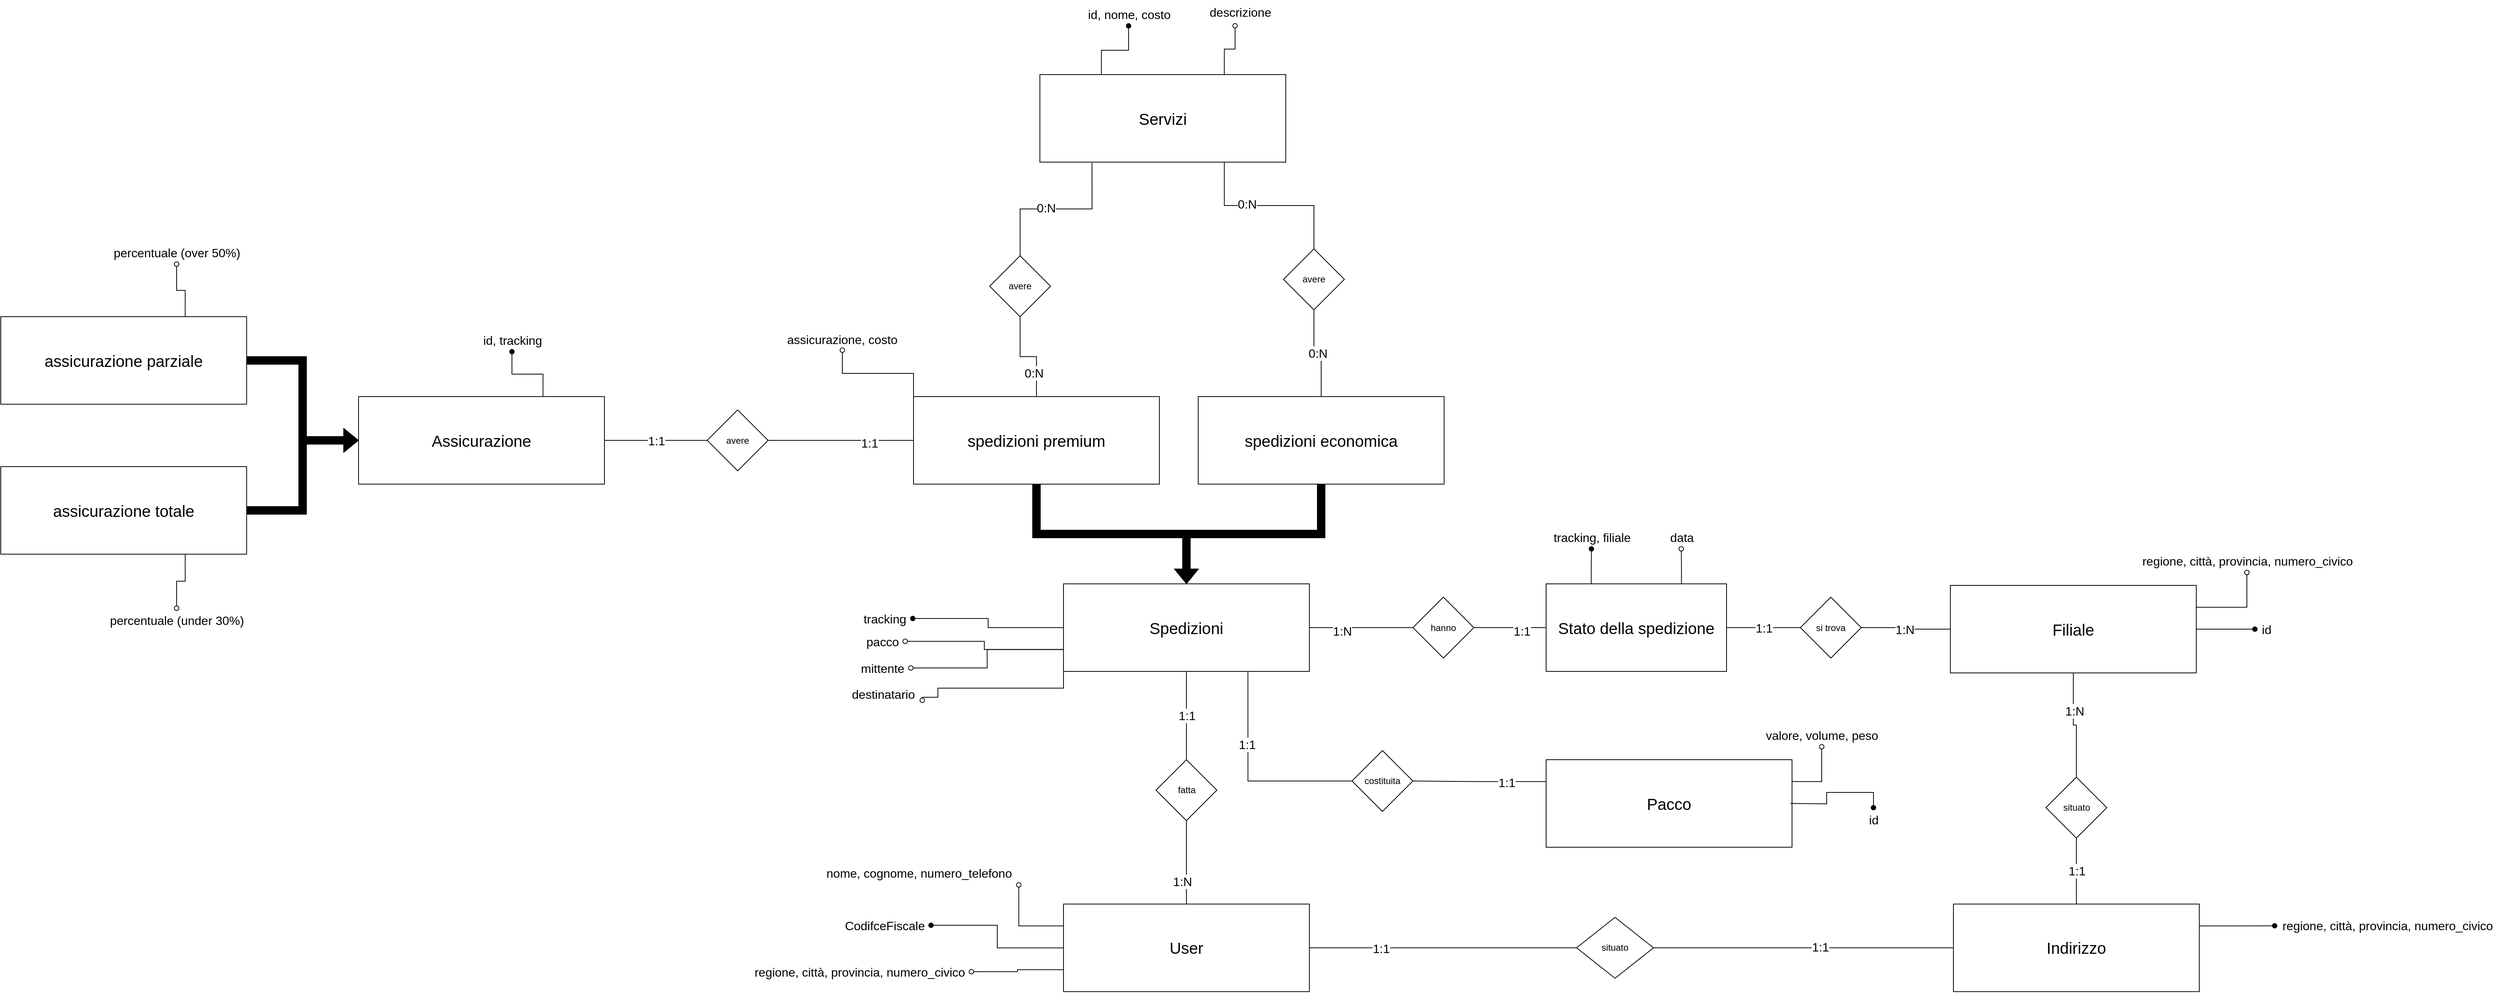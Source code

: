 <mxfile version="21.3.5" type="github">
  <diagram id="qCwLOHGnyr0OUw6N842j" name="Page-1">
    <mxGraphModel dx="4412" dy="1944" grid="0" gridSize="10" guides="1" tooltips="1" connect="1" arrows="1" fold="1" page="0" pageScale="1" pageWidth="827" pageHeight="1169" math="0" shadow="0">
      <root>
        <mxCell id="0" />
        <mxCell id="1" parent="0" />
        <mxCell id="OSBupg09hYk3lAK9ZTMU-7" value="1:1" style="edgeStyle=orthogonalEdgeStyle;rounded=0;orthogonalLoop=1;jettySize=auto;html=1;exitX=0.5;exitY=1;exitDx=0;exitDy=0;entryX=0.5;entryY=0;entryDx=0;entryDy=0;fontSize=16;endArrow=none;endFill=0;" parent="1" source="TD3n4oKh4dUSbVoa6w9F-2" target="OSBupg09hYk3lAK9ZTMU-6" edge="1">
          <mxGeometry relative="1" as="geometry" />
        </mxCell>
        <mxCell id="OSBupg09hYk3lAK9ZTMU-23" style="edgeStyle=orthogonalEdgeStyle;rounded=0;orthogonalLoop=1;jettySize=auto;html=1;exitX=1;exitY=0.5;exitDx=0;exitDy=0;fontSize=16;endArrow=none;endFill=0;" parent="1" source="TD3n4oKh4dUSbVoa6w9F-2" target="OSBupg09hYk3lAK9ZTMU-22" edge="1">
          <mxGeometry relative="1" as="geometry" />
        </mxCell>
        <mxCell id="OSBupg09hYk3lAK9ZTMU-25" value="&lt;font style=&quot;font-size: 16px;&quot;&gt;1:N&lt;/font&gt;" style="edgeLabel;html=1;align=center;verticalAlign=middle;resizable=0;points=[];" parent="OSBupg09hYk3lAK9ZTMU-23" vertex="1" connectable="0">
          <mxGeometry x="-0.366" y="-4" relative="1" as="geometry">
            <mxPoint as="offset" />
          </mxGeometry>
        </mxCell>
        <mxCell id="OSBupg09hYk3lAK9ZTMU-29" style="edgeStyle=orthogonalEdgeStyle;rounded=0;orthogonalLoop=1;jettySize=auto;html=1;exitX=0.75;exitY=1;exitDx=0;exitDy=0;entryX=0;entryY=0.5;entryDx=0;entryDy=0;fontSize=16;endArrow=none;endFill=0;" parent="1" source="TD3n4oKh4dUSbVoa6w9F-2" target="OSBupg09hYk3lAK9ZTMU-28" edge="1">
          <mxGeometry relative="1" as="geometry" />
        </mxCell>
        <mxCell id="OSBupg09hYk3lAK9ZTMU-38" value="&lt;font style=&quot;font-size: 16px;&quot;&gt;1:1&lt;/font&gt;" style="edgeLabel;html=1;align=center;verticalAlign=middle;resizable=0;points=[];" parent="OSBupg09hYk3lAK9ZTMU-29" vertex="1" connectable="0">
          <mxGeometry x="-0.327" y="-2" relative="1" as="geometry">
            <mxPoint y="1" as="offset" />
          </mxGeometry>
        </mxCell>
        <mxCell id="LqmU1SjSlehweQkM0DRH-30" style="edgeStyle=orthogonalEdgeStyle;rounded=0;orthogonalLoop=1;jettySize=auto;html=1;exitX=0;exitY=0.5;exitDx=0;exitDy=0;endArrow=oval;endFill=1;" edge="1" parent="1" source="TD3n4oKh4dUSbVoa6w9F-2" target="LqmU1SjSlehweQkM0DRH-23">
          <mxGeometry relative="1" as="geometry" />
        </mxCell>
        <mxCell id="LqmU1SjSlehweQkM0DRH-31" style="edgeStyle=orthogonalEdgeStyle;rounded=0;orthogonalLoop=1;jettySize=auto;html=1;exitX=0;exitY=0.75;exitDx=0;exitDy=0;endArrow=oval;endFill=0;" edge="1" parent="1" source="TD3n4oKh4dUSbVoa6w9F-2" target="LqmU1SjSlehweQkM0DRH-28">
          <mxGeometry relative="1" as="geometry" />
        </mxCell>
        <mxCell id="LqmU1SjSlehweQkM0DRH-32" style="edgeStyle=orthogonalEdgeStyle;rounded=0;orthogonalLoop=1;jettySize=auto;html=1;exitX=0;exitY=0.75;exitDx=0;exitDy=0;endArrow=oval;endFill=0;" edge="1" parent="1" source="TD3n4oKh4dUSbVoa6w9F-2" target="LqmU1SjSlehweQkM0DRH-24">
          <mxGeometry relative="1" as="geometry" />
        </mxCell>
        <mxCell id="LqmU1SjSlehweQkM0DRH-33" style="edgeStyle=orthogonalEdgeStyle;rounded=0;orthogonalLoop=1;jettySize=auto;html=1;exitX=0;exitY=0.75;exitDx=0;exitDy=0;entryX=1.015;entryY=0.773;entryDx=0;entryDy=0;entryPerimeter=0;endArrow=oval;endFill=0;" edge="1" parent="1" source="TD3n4oKh4dUSbVoa6w9F-2" target="LqmU1SjSlehweQkM0DRH-26">
          <mxGeometry relative="1" as="geometry">
            <Array as="points">
              <mxPoint x="-105" y="657" />
              <mxPoint x="-270" y="657" />
              <mxPoint x="-270" y="669" />
            </Array>
          </mxGeometry>
        </mxCell>
        <mxCell id="TD3n4oKh4dUSbVoa6w9F-2" value="&lt;font style=&quot;font-size: 21px;&quot;&gt;Spedizioni&lt;/font&gt;" style="rounded=0;whiteSpace=wrap;html=1;fontSize=21;" parent="1" vertex="1">
          <mxGeometry x="-105" y="520" width="323" height="115" as="geometry" />
        </mxCell>
        <mxCell id="OSBupg09hYk3lAK9ZTMU-13" style="edgeStyle=orthogonalEdgeStyle;rounded=0;orthogonalLoop=1;jettySize=auto;html=1;exitX=0.5;exitY=1;exitDx=0;exitDy=0;entryX=0.5;entryY=0;entryDx=0;entryDy=0;shape=flexArrow;fillColor=#000000;" parent="1" source="OSBupg09hYk3lAK9ZTMU-1" target="TD3n4oKh4dUSbVoa6w9F-2" edge="1">
          <mxGeometry relative="1" as="geometry" />
        </mxCell>
        <mxCell id="OSBupg09hYk3lAK9ZTMU-17" style="edgeStyle=orthogonalEdgeStyle;rounded=0;orthogonalLoop=1;jettySize=auto;html=1;exitX=0;exitY=0.5;exitDx=0;exitDy=0;entryX=1;entryY=0.5;entryDx=0;entryDy=0;endArrow=none;endFill=0;" parent="1" source="OSBupg09hYk3lAK9ZTMU-1" target="OSBupg09hYk3lAK9ZTMU-16" edge="1">
          <mxGeometry relative="1" as="geometry" />
        </mxCell>
        <mxCell id="OSBupg09hYk3lAK9ZTMU-19" value="1:1" style="edgeLabel;html=1;align=center;verticalAlign=middle;resizable=0;points=[];fontSize=16;" parent="OSBupg09hYk3lAK9ZTMU-17" vertex="1" connectable="0">
          <mxGeometry x="-0.395" y="3" relative="1" as="geometry">
            <mxPoint as="offset" />
          </mxGeometry>
        </mxCell>
        <mxCell id="OSBupg09hYk3lAK9ZTMU-73" style="edgeStyle=orthogonalEdgeStyle;rounded=0;orthogonalLoop=1;jettySize=auto;html=1;exitX=0.5;exitY=0;exitDx=0;exitDy=0;entryX=0.5;entryY=1;entryDx=0;entryDy=0;endArrow=none;endFill=0;" parent="1" source="OSBupg09hYk3lAK9ZTMU-1" target="OSBupg09hYk3lAK9ZTMU-68" edge="1">
          <mxGeometry relative="1" as="geometry" />
        </mxCell>
        <mxCell id="OSBupg09hYk3lAK9ZTMU-74" value="0:N" style="edgeLabel;html=1;align=center;verticalAlign=middle;resizable=0;points=[];fontSize=16;" parent="OSBupg09hYk3lAK9ZTMU-73" vertex="1" connectable="0">
          <mxGeometry x="-0.502" y="4" relative="1" as="geometry">
            <mxPoint as="offset" />
          </mxGeometry>
        </mxCell>
        <mxCell id="LqmU1SjSlehweQkM0DRH-36" style="edgeStyle=orthogonalEdgeStyle;rounded=0;orthogonalLoop=1;jettySize=auto;html=1;exitX=0;exitY=0;exitDx=0;exitDy=0;endArrow=oval;endFill=0;" edge="1" parent="1" source="OSBupg09hYk3lAK9ZTMU-1" target="LqmU1SjSlehweQkM0DRH-35">
          <mxGeometry relative="1" as="geometry" />
        </mxCell>
        <mxCell id="OSBupg09hYk3lAK9ZTMU-1" value="&lt;font style=&quot;font-size: 21px;&quot;&gt;spedizioni premium&lt;/font&gt;" style="rounded=0;whiteSpace=wrap;html=1;fontSize=21;" parent="1" vertex="1">
          <mxGeometry x="-302" y="274" width="323" height="115" as="geometry" />
        </mxCell>
        <mxCell id="OSBupg09hYk3lAK9ZTMU-70" value="&lt;font style=&quot;font-size: 16px;&quot;&gt;0:N&lt;/font&gt;" style="edgeStyle=orthogonalEdgeStyle;rounded=0;orthogonalLoop=1;jettySize=auto;html=1;exitX=0.5;exitY=0;exitDx=0;exitDy=0;entryX=0.5;entryY=1;entryDx=0;entryDy=0;endArrow=none;endFill=0;" parent="1" source="OSBupg09hYk3lAK9ZTMU-2" target="OSBupg09hYk3lAK9ZTMU-69" edge="1">
          <mxGeometry relative="1" as="geometry" />
        </mxCell>
        <mxCell id="OSBupg09hYk3lAK9ZTMU-2" value="&lt;font style=&quot;font-size: 21px;&quot;&gt;spedizioni economica&lt;/font&gt;" style="rounded=0;whiteSpace=wrap;html=1;fontSize=21;" parent="1" vertex="1">
          <mxGeometry x="72" y="274" width="323" height="115" as="geometry" />
        </mxCell>
        <mxCell id="OSBupg09hYk3lAK9ZTMU-8" style="edgeStyle=orthogonalEdgeStyle;rounded=0;orthogonalLoop=1;jettySize=auto;html=1;exitX=0.5;exitY=0;exitDx=0;exitDy=0;entryX=0.5;entryY=1;entryDx=0;entryDy=0;fontSize=16;endArrow=none;endFill=0;" parent="1" source="OSBupg09hYk3lAK9ZTMU-3" target="OSBupg09hYk3lAK9ZTMU-6" edge="1">
          <mxGeometry relative="1" as="geometry" />
        </mxCell>
        <mxCell id="OSBupg09hYk3lAK9ZTMU-9" value="&lt;font style=&quot;font-size: 16px;&quot;&gt;1:N&lt;/font&gt;" style="edgeLabel;html=1;align=center;verticalAlign=middle;resizable=0;points=[];" parent="OSBupg09hYk3lAK9ZTMU-8" vertex="1" connectable="0">
          <mxGeometry x="-0.458" y="6" relative="1" as="geometry">
            <mxPoint as="offset" />
          </mxGeometry>
        </mxCell>
        <mxCell id="OSBupg09hYk3lAK9ZTMU-61" style="edgeStyle=orthogonalEdgeStyle;rounded=0;orthogonalLoop=1;jettySize=auto;html=1;exitX=1;exitY=0.5;exitDx=0;exitDy=0;entryX=0;entryY=0.5;entryDx=0;entryDy=0;fontSize=16;endArrow=none;endFill=0;" parent="1" source="OSBupg09hYk3lAK9ZTMU-3" target="OSBupg09hYk3lAK9ZTMU-62" edge="1">
          <mxGeometry relative="1" as="geometry">
            <mxPoint x="604.538" y="1050.055" as="targetPoint" />
          </mxGeometry>
        </mxCell>
        <mxCell id="3wObFv7TXstixgiTJkf9-2" value="&lt;font style=&quot;font-size: 16px;&quot;&gt;1:1&lt;/font&gt;" style="edgeLabel;html=1;align=center;verticalAlign=middle;resizable=0;points=[];" parent="OSBupg09hYk3lAK9ZTMU-61" vertex="1" connectable="0">
          <mxGeometry x="-0.465" y="-1" relative="1" as="geometry">
            <mxPoint as="offset" />
          </mxGeometry>
        </mxCell>
        <mxCell id="LqmU1SjSlehweQkM0DRH-20" style="edgeStyle=orthogonalEdgeStyle;rounded=0;orthogonalLoop=1;jettySize=auto;html=1;exitX=0;exitY=0.75;exitDx=0;exitDy=0;endArrow=oval;endFill=0;" edge="1" parent="1" source="OSBupg09hYk3lAK9ZTMU-3" target="LqmU1SjSlehweQkM0DRH-17">
          <mxGeometry relative="1" as="geometry" />
        </mxCell>
        <mxCell id="OSBupg09hYk3lAK9ZTMU-3" value="&lt;font style=&quot;font-size: 21px;&quot;&gt;User&lt;/font&gt;" style="rounded=0;whiteSpace=wrap;html=1;fontSize=21;" parent="1" vertex="1">
          <mxGeometry x="-105" y="940.67" width="323" height="115" as="geometry" />
        </mxCell>
        <mxCell id="OSBupg09hYk3lAK9ZTMU-6" value="fatta" style="rhombus;whiteSpace=wrap;html=1;" parent="1" vertex="1">
          <mxGeometry x="16.5" y="751" width="80" height="80" as="geometry" />
        </mxCell>
        <mxCell id="Kmlh-StWv4GP_5JqJRKe-3" value="1:1" style="edgeStyle=orthogonalEdgeStyle;rounded=0;orthogonalLoop=1;jettySize=auto;html=1;exitX=1;exitY=0.5;exitDx=0;exitDy=0;entryX=0;entryY=0.5;entryDx=0;entryDy=0;fontSize=16;endArrow=none;endFill=0;" parent="1" source="OSBupg09hYk3lAK9ZTMU-14" target="OSBupg09hYk3lAK9ZTMU-16" edge="1">
          <mxGeometry relative="1" as="geometry" />
        </mxCell>
        <mxCell id="OSBupg09hYk3lAK9ZTMU-14" value="&lt;font style=&quot;font-size: 21px;&quot;&gt;Assicurazione&lt;/font&gt;" style="rounded=0;whiteSpace=wrap;html=1;fontSize=21;" parent="1" vertex="1">
          <mxGeometry x="-1031" y="274" width="323" height="115" as="geometry" />
        </mxCell>
        <mxCell id="OSBupg09hYk3lAK9ZTMU-16" value="avere" style="rhombus;whiteSpace=wrap;html=1;" parent="1" vertex="1">
          <mxGeometry x="-573" y="291.5" width="80" height="80" as="geometry" />
        </mxCell>
        <mxCell id="OSBupg09hYk3lAK9ZTMU-24" style="edgeStyle=orthogonalEdgeStyle;rounded=0;orthogonalLoop=1;jettySize=auto;html=1;exitX=0;exitY=0.5;exitDx=0;exitDy=0;entryX=1;entryY=0.5;entryDx=0;entryDy=0;endArrow=none;endFill=0;" parent="1" source="OSBupg09hYk3lAK9ZTMU-21" target="OSBupg09hYk3lAK9ZTMU-45" edge="1">
          <mxGeometry relative="1" as="geometry">
            <mxPoint x="965" y="578" as="targetPoint" />
          </mxGeometry>
        </mxCell>
        <mxCell id="OSBupg09hYk3lAK9ZTMU-26" value="1:N" style="edgeLabel;html=1;align=center;verticalAlign=middle;resizable=0;points=[];fontSize=16;" parent="OSBupg09hYk3lAK9ZTMU-24" vertex="1" connectable="0">
          <mxGeometry x="-0.294" y="1" relative="1" as="geometry">
            <mxPoint x="-18" y="-1" as="offset" />
          </mxGeometry>
        </mxCell>
        <mxCell id="LqmU1SjSlehweQkM0DRH-5" style="edgeStyle=orthogonalEdgeStyle;rounded=0;orthogonalLoop=1;jettySize=auto;html=1;exitX=1;exitY=0.5;exitDx=0;exitDy=0;endArrow=oval;endFill=1;" edge="1" parent="1" source="OSBupg09hYk3lAK9ZTMU-21" target="LqmU1SjSlehweQkM0DRH-4">
          <mxGeometry relative="1" as="geometry" />
        </mxCell>
        <mxCell id="LqmU1SjSlehweQkM0DRH-6" style="edgeStyle=orthogonalEdgeStyle;rounded=0;orthogonalLoop=1;jettySize=auto;html=1;exitX=1;exitY=0.25;exitDx=0;exitDy=0;endArrow=oval;endFill=0;" edge="1" parent="1" source="OSBupg09hYk3lAK9ZTMU-21" target="LqmU1SjSlehweQkM0DRH-3">
          <mxGeometry relative="1" as="geometry" />
        </mxCell>
        <mxCell id="OSBupg09hYk3lAK9ZTMU-21" value="Filiale" style="rounded=0;whiteSpace=wrap;html=1;fontSize=21;" parent="1" vertex="1">
          <mxGeometry x="1060" y="522" width="323" height="115" as="geometry" />
        </mxCell>
        <mxCell id="OSBupg09hYk3lAK9ZTMU-22" value="hanno" style="rhombus;whiteSpace=wrap;html=1;" parent="1" vertex="1">
          <mxGeometry x="354" y="537.5" width="80" height="80" as="geometry" />
        </mxCell>
        <mxCell id="OSBupg09hYk3lAK9ZTMU-30" style="edgeStyle=orthogonalEdgeStyle;rounded=0;orthogonalLoop=1;jettySize=auto;html=1;exitX=0;exitY=0.25;exitDx=0;exitDy=0;fontSize=16;endArrow=none;endFill=0;" parent="1" source="OSBupg09hYk3lAK9ZTMU-27" target="OSBupg09hYk3lAK9ZTMU-28" edge="1">
          <mxGeometry relative="1" as="geometry" />
        </mxCell>
        <mxCell id="OSBupg09hYk3lAK9ZTMU-39" value="&lt;font style=&quot;font-size: 16px;&quot;&gt;1:1&lt;/font&gt;" style="edgeLabel;html=1;align=center;verticalAlign=middle;resizable=0;points=[];" parent="OSBupg09hYk3lAK9ZTMU-30" vertex="1" connectable="0">
          <mxGeometry x="-0.409" y="1" relative="1" as="geometry">
            <mxPoint as="offset" />
          </mxGeometry>
        </mxCell>
        <mxCell id="OSBupg09hYk3lAK9ZTMU-27" value="&lt;font style=&quot;font-size: 21px;&quot;&gt;Pacco&lt;/font&gt;" style="rounded=0;whiteSpace=wrap;html=1;fontSize=21;" parent="1" vertex="1">
          <mxGeometry x="529" y="751" width="323" height="115" as="geometry" />
        </mxCell>
        <mxCell id="OSBupg09hYk3lAK9ZTMU-28" value="costituita" style="rhombus;whiteSpace=wrap;html=1;" parent="1" vertex="1">
          <mxGeometry x="274" y="739" width="80" height="80" as="geometry" />
        </mxCell>
        <mxCell id="OSBupg09hYk3lAK9ZTMU-45" value="si trova" style="rhombus;whiteSpace=wrap;html=1;" parent="1" vertex="1">
          <mxGeometry x="863" y="537.5" width="80" height="80" as="geometry" />
        </mxCell>
        <mxCell id="OSBupg09hYk3lAK9ZTMU-47" value="1:1" style="edgeStyle=orthogonalEdgeStyle;rounded=0;orthogonalLoop=1;jettySize=auto;html=1;entryX=0;entryY=0.5;entryDx=0;entryDy=0;fontSize=16;endArrow=none;endFill=0;" parent="1" source="OSBupg09hYk3lAK9ZTMU-46" target="OSBupg09hYk3lAK9ZTMU-45" edge="1">
          <mxGeometry x="0.013" relative="1" as="geometry">
            <mxPoint as="offset" />
          </mxGeometry>
        </mxCell>
        <mxCell id="OSBupg09hYk3lAK9ZTMU-48" style="edgeStyle=orthogonalEdgeStyle;rounded=0;orthogonalLoop=1;jettySize=auto;html=1;entryX=1;entryY=0.5;entryDx=0;entryDy=0;fontSize=16;endArrow=none;endFill=0;" parent="1" source="OSBupg09hYk3lAK9ZTMU-46" target="OSBupg09hYk3lAK9ZTMU-22" edge="1">
          <mxGeometry relative="1" as="geometry" />
        </mxCell>
        <mxCell id="OSBupg09hYk3lAK9ZTMU-49" value="1:1" style="edgeLabel;html=1;align=center;verticalAlign=middle;resizable=0;points=[];fontSize=16;" parent="OSBupg09hYk3lAK9ZTMU-48" vertex="1" connectable="0">
          <mxGeometry x="-0.311" y="4" relative="1" as="geometry">
            <mxPoint as="offset" />
          </mxGeometry>
        </mxCell>
        <mxCell id="LqmU1SjSlehweQkM0DRH-14" style="edgeStyle=orthogonalEdgeStyle;rounded=0;orthogonalLoop=1;jettySize=auto;html=1;exitX=0.25;exitY=0;exitDx=0;exitDy=0;endArrow=oval;endFill=1;" edge="1" parent="1" source="OSBupg09hYk3lAK9ZTMU-46" target="LqmU1SjSlehweQkM0DRH-13">
          <mxGeometry relative="1" as="geometry" />
        </mxCell>
        <mxCell id="LqmU1SjSlehweQkM0DRH-16" style="edgeStyle=orthogonalEdgeStyle;rounded=0;orthogonalLoop=1;jettySize=auto;html=1;exitX=0.75;exitY=0;exitDx=0;exitDy=0;endArrow=oval;endFill=0;" edge="1" parent="1" source="OSBupg09hYk3lAK9ZTMU-46" target="LqmU1SjSlehweQkM0DRH-15">
          <mxGeometry relative="1" as="geometry" />
        </mxCell>
        <mxCell id="OSBupg09hYk3lAK9ZTMU-46" value="&lt;div style=&quot;text-align: justify;&quot;&gt;Stato della spedizione&lt;/div&gt;" style="rounded=0;whiteSpace=wrap;html=1;fontSize=21;" parent="1" vertex="1">
          <mxGeometry x="529" y="520" width="237" height="115" as="geometry" />
        </mxCell>
        <mxCell id="OSBupg09hYk3lAK9ZTMU-63" style="edgeStyle=orthogonalEdgeStyle;rounded=0;orthogonalLoop=1;jettySize=auto;html=1;exitX=0;exitY=0.5;exitDx=0;exitDy=0;entryX=1;entryY=0.5;entryDx=0;entryDy=0;fontSize=16;endArrow=none;endFill=0;" parent="1" source="OSBupg09hYk3lAK9ZTMU-50" target="OSBupg09hYk3lAK9ZTMU-62" edge="1">
          <mxGeometry relative="1" as="geometry" />
        </mxCell>
        <mxCell id="3wObFv7TXstixgiTJkf9-1" value="&lt;font style=&quot;font-size: 16px;&quot;&gt;1:1&lt;/font&gt;" style="edgeLabel;html=1;align=center;verticalAlign=middle;resizable=0;points=[];" parent="OSBupg09hYk3lAK9ZTMU-63" vertex="1" connectable="0">
          <mxGeometry x="-0.109" y="-1" relative="1" as="geometry">
            <mxPoint as="offset" />
          </mxGeometry>
        </mxCell>
        <mxCell id="LqmU1SjSlehweQkM0DRH-2" style="edgeStyle=orthogonalEdgeStyle;rounded=0;orthogonalLoop=1;jettySize=auto;html=1;exitX=1;exitY=0.25;exitDx=0;exitDy=0;endArrow=oval;endFill=1;" edge="1" parent="1" source="OSBupg09hYk3lAK9ZTMU-50" target="LqmU1SjSlehweQkM0DRH-1">
          <mxGeometry relative="1" as="geometry" />
        </mxCell>
        <mxCell id="OSBupg09hYk3lAK9ZTMU-50" value="&lt;font style=&quot;font-size: 21px;&quot;&gt;Indirizzo&lt;/font&gt;" style="rounded=0;whiteSpace=wrap;html=1;fontSize=21;" parent="1" vertex="1">
          <mxGeometry x="1064" y="940.67" width="323" height="115" as="geometry" />
        </mxCell>
        <mxCell id="OSBupg09hYk3lAK9ZTMU-56" style="edgeStyle=orthogonalEdgeStyle;rounded=0;orthogonalLoop=1;jettySize=auto;html=1;exitX=0.5;exitY=1;exitDx=0;exitDy=0;entryX=0.5;entryY=0;entryDx=0;entryDy=0;fontSize=16;endArrow=none;endFill=0;" parent="1" source="OSBupg09hYk3lAK9ZTMU-21" target="OSBupg09hYk3lAK9ZTMU-58" edge="1">
          <mxGeometry relative="1" as="geometry">
            <mxPoint x="1321" y="839.5" as="sourcePoint" />
            <mxPoint x="1239" y="839.5" as="targetPoint" />
          </mxGeometry>
        </mxCell>
        <mxCell id="OSBupg09hYk3lAK9ZTMU-57" value="1:N" style="edgeLabel;html=1;align=center;verticalAlign=middle;resizable=0;points=[];fontSize=16;" parent="OSBupg09hYk3lAK9ZTMU-56" vertex="1" connectable="0">
          <mxGeometry x="-0.294" y="1" relative="1" as="geometry">
            <mxPoint as="offset" />
          </mxGeometry>
        </mxCell>
        <mxCell id="OSBupg09hYk3lAK9ZTMU-58" value="situato" style="rhombus;whiteSpace=wrap;html=1;" parent="1" vertex="1">
          <mxGeometry x="1185.5" y="774" width="80" height="80" as="geometry" />
        </mxCell>
        <mxCell id="OSBupg09hYk3lAK9ZTMU-59" value="1:1" style="edgeStyle=orthogonalEdgeStyle;rounded=0;orthogonalLoop=1;jettySize=auto;html=1;entryX=0.5;entryY=1;entryDx=0;entryDy=0;exitX=0.5;exitY=0;exitDx=0;exitDy=0;fontSize=16;endArrow=none;endFill=0;" parent="1" source="OSBupg09hYk3lAK9ZTMU-50" target="OSBupg09hYk3lAK9ZTMU-58" edge="1">
          <mxGeometry relative="1" as="geometry">
            <mxPoint x="1040" y="839.5" as="sourcePoint" />
          </mxGeometry>
        </mxCell>
        <mxCell id="OSBupg09hYk3lAK9ZTMU-62" value="situato" style="rhombus;whiteSpace=wrap;html=1;" parent="1" vertex="1">
          <mxGeometry x="569" y="958.17" width="101" height="80" as="geometry" />
        </mxCell>
        <mxCell id="LqmU1SjSlehweQkM0DRH-46" style="edgeStyle=orthogonalEdgeStyle;rounded=0;orthogonalLoop=1;jettySize=auto;html=1;exitX=0.25;exitY=0;exitDx=0;exitDy=0;endArrow=oval;endFill=1;" edge="1" parent="1" source="OSBupg09hYk3lAK9ZTMU-67" target="LqmU1SjSlehweQkM0DRH-45">
          <mxGeometry relative="1" as="geometry" />
        </mxCell>
        <mxCell id="LqmU1SjSlehweQkM0DRH-48" style="edgeStyle=orthogonalEdgeStyle;rounded=0;orthogonalLoop=1;jettySize=auto;html=1;exitX=0.75;exitY=0;exitDx=0;exitDy=0;entryX=0.438;entryY=1.094;entryDx=0;entryDy=0;entryPerimeter=0;endArrow=oval;endFill=0;" edge="1" parent="1" source="OSBupg09hYk3lAK9ZTMU-67" target="LqmU1SjSlehweQkM0DRH-47">
          <mxGeometry relative="1" as="geometry" />
        </mxCell>
        <mxCell id="OSBupg09hYk3lAK9ZTMU-67" value="&lt;font style=&quot;font-size: 21px;&quot;&gt;Servizi&lt;/font&gt;" style="rounded=0;whiteSpace=wrap;html=1;fontSize=21;" parent="1" vertex="1">
          <mxGeometry x="-136" y="-149" width="323" height="115" as="geometry" />
        </mxCell>
        <mxCell id="OSBupg09hYk3lAK9ZTMU-72" style="edgeStyle=orthogonalEdgeStyle;rounded=0;orthogonalLoop=1;jettySize=auto;html=1;exitX=0.5;exitY=0;exitDx=0;exitDy=0;entryX=0.212;entryY=1.008;entryDx=0;entryDy=0;entryPerimeter=0;endArrow=none;endFill=0;" parent="1" source="OSBupg09hYk3lAK9ZTMU-68" target="OSBupg09hYk3lAK9ZTMU-67" edge="1">
          <mxGeometry relative="1" as="geometry" />
        </mxCell>
        <mxCell id="OSBupg09hYk3lAK9ZTMU-76" value="0:N" style="edgeLabel;html=1;align=center;verticalAlign=middle;resizable=0;points=[];fontSize=16;" parent="OSBupg09hYk3lAK9ZTMU-72" vertex="1" connectable="0">
          <mxGeometry x="-0.13" y="3" relative="1" as="geometry">
            <mxPoint x="1" y="1" as="offset" />
          </mxGeometry>
        </mxCell>
        <mxCell id="OSBupg09hYk3lAK9ZTMU-68" value="avere" style="rhombus;whiteSpace=wrap;html=1;" parent="1" vertex="1">
          <mxGeometry x="-202" y="89" width="80" height="80" as="geometry" />
        </mxCell>
        <mxCell id="OSBupg09hYk3lAK9ZTMU-71" style="rounded=0;orthogonalLoop=1;jettySize=auto;html=1;entryX=0.75;entryY=1;entryDx=0;entryDy=0;edgeStyle=orthogonalEdgeStyle;endArrow=baseDash;endFill=0;" parent="1" source="OSBupg09hYk3lAK9ZTMU-69" target="OSBupg09hYk3lAK9ZTMU-67" edge="1">
          <mxGeometry relative="1" as="geometry" />
        </mxCell>
        <mxCell id="OSBupg09hYk3lAK9ZTMU-75" value="0:N" style="edgeLabel;html=1;align=center;verticalAlign=middle;resizable=0;points=[];fontSize=16;" parent="OSBupg09hYk3lAK9ZTMU-71" vertex="1" connectable="0">
          <mxGeometry x="0.254" y="-2" relative="1" as="geometry">
            <mxPoint as="offset" />
          </mxGeometry>
        </mxCell>
        <mxCell id="OSBupg09hYk3lAK9ZTMU-69" value="avere" style="rhombus;whiteSpace=wrap;html=1;" parent="1" vertex="1">
          <mxGeometry x="184" y="80" width="80" height="80" as="geometry" />
        </mxCell>
        <mxCell id="Kmlh-StWv4GP_5JqJRKe-6" style="edgeStyle=orthogonalEdgeStyle;rounded=0;orthogonalLoop=1;jettySize=auto;html=1;entryX=0;entryY=0.5;entryDx=0;entryDy=0;shape=flexArrow;endArrow=block;fillColor=#000000;" parent="1" source="Kmlh-StWv4GP_5JqJRKe-4" target="OSBupg09hYk3lAK9ZTMU-14" edge="1">
          <mxGeometry relative="1" as="geometry" />
        </mxCell>
        <mxCell id="LqmU1SjSlehweQkM0DRH-43" style="edgeStyle=orthogonalEdgeStyle;rounded=0;orthogonalLoop=1;jettySize=auto;html=1;exitX=0.75;exitY=0;exitDx=0;exitDy=0;endArrow=oval;endFill=0;" edge="1" parent="1" source="Kmlh-StWv4GP_5JqJRKe-4" target="LqmU1SjSlehweQkM0DRH-41">
          <mxGeometry relative="1" as="geometry" />
        </mxCell>
        <mxCell id="Kmlh-StWv4GP_5JqJRKe-4" value="&lt;font style=&quot;font-size: 21px;&quot;&gt;assicurazione parziale&lt;/font&gt;" style="rounded=0;whiteSpace=wrap;html=1;fontSize=21;" parent="1" vertex="1">
          <mxGeometry x="-1501" y="169" width="323" height="115" as="geometry" />
        </mxCell>
        <mxCell id="Kmlh-StWv4GP_5JqJRKe-7" style="edgeStyle=orthogonalEdgeStyle;rounded=0;orthogonalLoop=1;jettySize=auto;html=1;entryX=0;entryY=0.5;entryDx=0;entryDy=0;shape=flexArrow;endArrow=block;fillColor=#000000;" parent="1" source="Kmlh-StWv4GP_5JqJRKe-5" target="OSBupg09hYk3lAK9ZTMU-14" edge="1">
          <mxGeometry relative="1" as="geometry" />
        </mxCell>
        <mxCell id="LqmU1SjSlehweQkM0DRH-44" style="edgeStyle=orthogonalEdgeStyle;rounded=0;orthogonalLoop=1;jettySize=auto;html=1;exitX=0.75;exitY=1;exitDx=0;exitDy=0;endArrow=oval;endFill=0;" edge="1" parent="1" source="Kmlh-StWv4GP_5JqJRKe-5" target="LqmU1SjSlehweQkM0DRH-42">
          <mxGeometry relative="1" as="geometry" />
        </mxCell>
        <mxCell id="Kmlh-StWv4GP_5JqJRKe-5" value="&lt;font style=&quot;font-size: 21px;&quot;&gt;assicurazione totale&lt;br style=&quot;font-size: 21px;&quot;&gt;&lt;/font&gt;" style="rounded=0;whiteSpace=wrap;html=1;fontSize=21;" parent="1" vertex="1">
          <mxGeometry x="-1501" y="366" width="323" height="115" as="geometry" />
        </mxCell>
        <mxCell id="3wObFv7TXstixgiTJkf9-4" style="edgeStyle=orthogonalEdgeStyle;rounded=0;orthogonalLoop=1;jettySize=auto;html=1;exitX=0.5;exitY=1;exitDx=0;exitDy=0;shape=flexArrow;fillColor=#000000;entryX=0.5;entryY=0;entryDx=0;entryDy=0;" parent="1" source="OSBupg09hYk3lAK9ZTMU-2" target="TD3n4oKh4dUSbVoa6w9F-2" edge="1">
          <mxGeometry relative="1" as="geometry">
            <mxPoint x="-130" y="399" as="sourcePoint" />
            <mxPoint x="60" y="526" as="targetPoint" />
          </mxGeometry>
        </mxCell>
        <mxCell id="LqmU1SjSlehweQkM0DRH-1" value="&lt;font style=&quot;font-size: 16px;&quot;&gt;regione, città, provincia, numero_civico&lt;/font&gt;" style="text;html=1;align=center;verticalAlign=middle;resizable=0;points=[];autosize=1;strokeColor=none;fillColor=none;" vertex="1" parent="1">
          <mxGeometry x="1486" y="953.67" width="295" height="31" as="geometry" />
        </mxCell>
        <mxCell id="LqmU1SjSlehweQkM0DRH-3" value="&lt;font style=&quot;font-size: 16px;&quot;&gt;regione, città, provincia, numero_civico&lt;/font&gt;" style="text;html=1;align=center;verticalAlign=middle;resizable=0;points=[];autosize=1;strokeColor=none;fillColor=none;" vertex="1" parent="1">
          <mxGeometry x="1302" y="474" width="295" height="31" as="geometry" />
        </mxCell>
        <mxCell id="LqmU1SjSlehweQkM0DRH-4" value="&lt;font style=&quot;font-size: 16px;&quot;&gt;id&lt;/font&gt;" style="text;html=1;align=center;verticalAlign=middle;resizable=0;points=[];autosize=1;strokeColor=none;fillColor=none;" vertex="1" parent="1">
          <mxGeometry x="1460" y="564" width="30" height="31" as="geometry" />
        </mxCell>
        <mxCell id="LqmU1SjSlehweQkM0DRH-7" value="&lt;font style=&quot;font-size: 16px;&quot;&gt;valore, volume, peso&lt;/font&gt;" style="text;html=1;align=center;verticalAlign=middle;resizable=0;points=[];autosize=1;strokeColor=none;fillColor=none;" vertex="1" parent="1">
          <mxGeometry x="808" y="703" width="166" height="31" as="geometry" />
        </mxCell>
        <mxCell id="LqmU1SjSlehweQkM0DRH-8" style="edgeStyle=orthogonalEdgeStyle;rounded=0;orthogonalLoop=1;jettySize=auto;html=1;exitX=1;exitY=0.25;exitDx=0;exitDy=0;endArrow=oval;endFill=0;" edge="1" parent="1" source="OSBupg09hYk3lAK9ZTMU-27" target="LqmU1SjSlehweQkM0DRH-7">
          <mxGeometry relative="1" as="geometry">
            <mxPoint x="854" y="743" as="sourcePoint" />
            <mxPoint x="921" y="697" as="targetPoint" />
          </mxGeometry>
        </mxCell>
        <mxCell id="LqmU1SjSlehweQkM0DRH-9" style="edgeStyle=orthogonalEdgeStyle;rounded=0;orthogonalLoop=1;jettySize=auto;html=1;exitX=1;exitY=0.5;exitDx=0;exitDy=0;endArrow=oval;endFill=1;" edge="1" parent="1" target="LqmU1SjSlehweQkM0DRH-10">
          <mxGeometry relative="1" as="geometry">
            <mxPoint x="850" y="808.5" as="sourcePoint" />
          </mxGeometry>
        </mxCell>
        <mxCell id="LqmU1SjSlehweQkM0DRH-10" value="&lt;font style=&quot;font-size: 16px;&quot;&gt;id&lt;/font&gt;" style="text;html=1;align=center;verticalAlign=middle;resizable=0;points=[];autosize=1;strokeColor=none;fillColor=none;" vertex="1" parent="1">
          <mxGeometry x="944" y="814" width="30" height="31" as="geometry" />
        </mxCell>
        <mxCell id="LqmU1SjSlehweQkM0DRH-13" value="&lt;font style=&quot;font-size: 16px;&quot;&gt;tracking, filiale&lt;/font&gt;" style="text;html=1;align=center;verticalAlign=middle;resizable=0;points=[];autosize=1;strokeColor=none;fillColor=none;" vertex="1" parent="1">
          <mxGeometry x="529" y="443" width="119" height="31" as="geometry" />
        </mxCell>
        <mxCell id="LqmU1SjSlehweQkM0DRH-15" value="&lt;font style=&quot;font-size: 16px;&quot;&gt;data&lt;/font&gt;" style="text;html=1;align=center;verticalAlign=middle;resizable=0;points=[];autosize=1;strokeColor=none;fillColor=none;" vertex="1" parent="1">
          <mxGeometry x="682" y="443" width="49" height="31" as="geometry" />
        </mxCell>
        <mxCell id="LqmU1SjSlehweQkM0DRH-17" value="&lt;font style=&quot;font-size: 16px;&quot;&gt;regione, città, provincia, numero_civico&lt;/font&gt;" style="text;html=1;align=center;verticalAlign=middle;resizable=0;points=[];autosize=1;strokeColor=none;fillColor=none;" vertex="1" parent="1">
          <mxGeometry x="-521" y="1014" width="295" height="31" as="geometry" />
        </mxCell>
        <mxCell id="LqmU1SjSlehweQkM0DRH-18" value="&lt;font style=&quot;font-size: 16px;&quot;&gt;CodifceFiscale&lt;/font&gt;" style="text;html=1;align=center;verticalAlign=middle;resizable=0;points=[];autosize=1;strokeColor=none;fillColor=none;" vertex="1" parent="1">
          <mxGeometry x="-402" y="953" width="123" height="31" as="geometry" />
        </mxCell>
        <mxCell id="LqmU1SjSlehweQkM0DRH-19" style="edgeStyle=orthogonalEdgeStyle;rounded=0;orthogonalLoop=1;jettySize=auto;html=1;endArrow=oval;endFill=1;" edge="1" parent="1" source="OSBupg09hYk3lAK9ZTMU-3" target="LqmU1SjSlehweQkM0DRH-18">
          <mxGeometry relative="1" as="geometry">
            <mxPoint x="598" y="530" as="sourcePoint" />
            <mxPoint x="599" y="484" as="targetPoint" />
          </mxGeometry>
        </mxCell>
        <mxCell id="LqmU1SjSlehweQkM0DRH-21" value="&lt;font style=&quot;font-size: 16px;&quot;&gt;nome, cognome, numero_telefono&lt;/font&gt;" style="text;html=1;align=center;verticalAlign=middle;resizable=0;points=[];autosize=1;strokeColor=none;fillColor=none;" vertex="1" parent="1">
          <mxGeometry x="-426" y="884" width="262" height="31" as="geometry" />
        </mxCell>
        <mxCell id="LqmU1SjSlehweQkM0DRH-22" style="edgeStyle=orthogonalEdgeStyle;rounded=0;orthogonalLoop=1;jettySize=auto;html=1;exitX=0;exitY=0.25;exitDx=0;exitDy=0;entryX=1.001;entryY=1.015;entryDx=0;entryDy=0;entryPerimeter=0;endArrow=oval;endFill=0;" edge="1" parent="1" source="OSBupg09hYk3lAK9ZTMU-3" target="LqmU1SjSlehweQkM0DRH-21">
          <mxGeometry relative="1" as="geometry">
            <mxPoint x="-95" y="1037" as="sourcePoint" />
            <mxPoint x="-216" y="1039" as="targetPoint" />
          </mxGeometry>
        </mxCell>
        <mxCell id="LqmU1SjSlehweQkM0DRH-23" value="tracking" style="text;html=1;align=center;verticalAlign=middle;resizable=0;points=[];autosize=1;strokeColor=none;fillColor=none;fontSize=16;" vertex="1" parent="1">
          <mxGeometry x="-377" y="550" width="74" height="31" as="geometry" />
        </mxCell>
        <mxCell id="LqmU1SjSlehweQkM0DRH-24" value="mittente" style="text;html=1;align=center;verticalAlign=middle;resizable=0;points=[];autosize=1;strokeColor=none;fillColor=none;fontSize=16;" vertex="1" parent="1">
          <mxGeometry x="-380.5" y="615" width="75" height="31" as="geometry" />
        </mxCell>
        <mxCell id="LqmU1SjSlehweQkM0DRH-26" value="destinatario" style="text;html=1;align=center;verticalAlign=middle;resizable=0;points=[];autosize=1;strokeColor=none;fillColor=none;fontSize=16;" vertex="1" parent="1">
          <mxGeometry x="-393" y="649" width="101" height="31" as="geometry" />
        </mxCell>
        <mxCell id="LqmU1SjSlehweQkM0DRH-28" value="pacco" style="text;html=1;align=center;verticalAlign=middle;resizable=0;points=[];autosize=1;strokeColor=none;fillColor=none;fontSize=16;" vertex="1" parent="1">
          <mxGeometry x="-374" y="580" width="61" height="31" as="geometry" />
        </mxCell>
        <mxCell id="LqmU1SjSlehweQkM0DRH-35" value="assicurazione, costo" style="text;strokeColor=none;align=center;fillColor=none;html=1;verticalAlign=middle;whiteSpace=wrap;rounded=0;fontSize=16;" vertex="1" parent="1">
          <mxGeometry x="-587" y="185" width="383" height="28" as="geometry" />
        </mxCell>
        <mxCell id="LqmU1SjSlehweQkM0DRH-38" value="&lt;font style=&quot;font-size: 16px;&quot;&gt;id, tracking&lt;/font&gt;" style="text;html=1;align=center;verticalAlign=middle;resizable=0;points=[];autosize=1;strokeColor=none;fillColor=none;" vertex="1" parent="1">
          <mxGeometry x="-877" y="184" width="95" height="31" as="geometry" />
        </mxCell>
        <mxCell id="LqmU1SjSlehweQkM0DRH-39" style="edgeStyle=orthogonalEdgeStyle;rounded=0;orthogonalLoop=1;jettySize=auto;html=1;exitX=0.75;exitY=0;exitDx=0;exitDy=0;endArrow=oval;endFill=1;" edge="1" parent="1" source="OSBupg09hYk3lAK9ZTMU-14" target="LqmU1SjSlehweQkM0DRH-38">
          <mxGeometry relative="1" as="geometry">
            <mxPoint x="-95" y="588" as="sourcePoint" />
            <mxPoint x="-293" y="576" as="targetPoint" />
          </mxGeometry>
        </mxCell>
        <mxCell id="LqmU1SjSlehweQkM0DRH-41" value="&lt;font style=&quot;font-size: 16px;&quot;&gt;percentuale (over 50%)&lt;/font&gt;" style="text;html=1;align=center;verticalAlign=middle;resizable=0;points=[];autosize=1;strokeColor=none;fillColor=none;" vertex="1" parent="1">
          <mxGeometry x="-1362" y="69" width="184" height="31" as="geometry" />
        </mxCell>
        <mxCell id="LqmU1SjSlehweQkM0DRH-42" value="&lt;font style=&quot;font-size: 16px;&quot;&gt;percentuale (under 30%)&lt;/font&gt;" style="text;html=1;align=center;verticalAlign=middle;resizable=0;points=[];autosize=1;strokeColor=none;fillColor=none;" vertex="1" parent="1">
          <mxGeometry x="-1367" y="552" width="194" height="31" as="geometry" />
        </mxCell>
        <mxCell id="LqmU1SjSlehweQkM0DRH-45" value="&lt;font style=&quot;font-size: 16px;&quot;&gt;id, nome, costo&lt;/font&gt;" style="text;html=1;align=center;verticalAlign=middle;resizable=0;points=[];autosize=1;strokeColor=none;fillColor=none;" vertex="1" parent="1">
          <mxGeometry x="-83" y="-244" width="127" height="31" as="geometry" />
        </mxCell>
        <mxCell id="LqmU1SjSlehweQkM0DRH-47" value="&lt;font style=&quot;font-size: 16px;&quot;&gt;descrizione&lt;/font&gt;" style="text;html=1;align=center;verticalAlign=middle;resizable=0;points=[];autosize=1;strokeColor=none;fillColor=none;" vertex="1" parent="1">
          <mxGeometry x="77" y="-247" width="99" height="31" as="geometry" />
        </mxCell>
      </root>
    </mxGraphModel>
  </diagram>
</mxfile>
